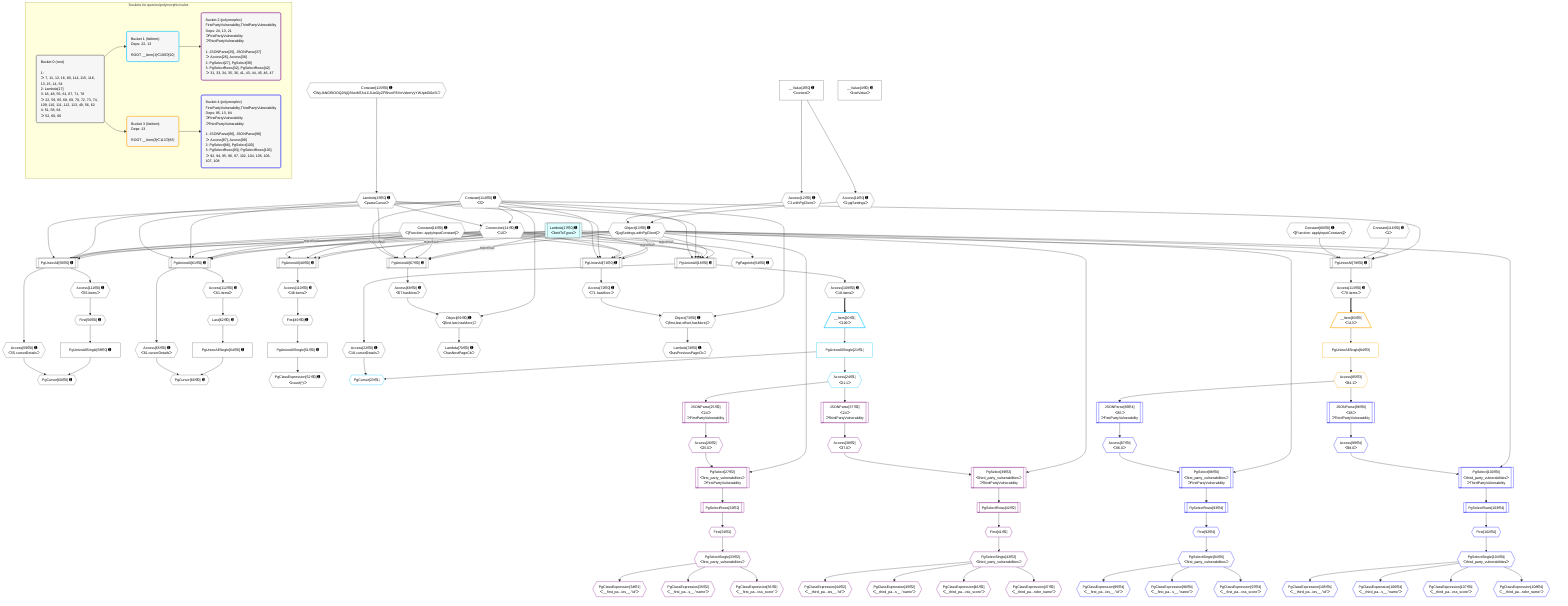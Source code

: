 %%{init: {'themeVariables': { 'fontSize': '12px'}}}%%
graph TD
    classDef path fill:#eee,stroke:#000,color:#000
    classDef plan fill:#fff,stroke-width:1px,color:#000
    classDef itemplan fill:#fff,stroke-width:2px,color:#000
    classDef unbatchedplan fill:#dff,stroke-width:1px,color:#000
    classDef sideeffectplan fill:#fcc,stroke-width:2px,color:#000
    classDef bucket fill:#f6f6f6,color:#000,stroke-width:2px,text-align:left


    %% plan dependencies
    PgUnionAll18[["PgUnionAll[18∈0] ➊"]]:::plan
    Object13{{"Object[13∈0] ➊<br />ᐸ{pgSettings,withPgClient}ᐳ"}}:::plan
    Constant16{{"Constant[16∈0] ➊<br />ᐸ[Function: applyInputConstant]ᐳ"}}:::plan
    Lambda17[["Lambda[17∈0] ➊<br />ᐸlimitToTypesᐳ"]]:::unbatchedplan
    Connection14{{"Connection[14∈0] ➊<br />ᐸ10ᐳ"}}:::plan
    Lambda15{{"Lambda[15∈0] ➊<br />ᐸparseCursorᐳ"}}:::plan
    Constant114{{"Constant[114∈0] ➊<br />ᐸ3ᐳ"}}:::plan
    Lambda17 -->|rejectNull| PgUnionAll18
    Object13 & Constant16 & Connection14 & Lambda15 & Constant114 --> PgUnionAll18
    PgUnionAll55[["PgUnionAll[55∈0] ➊"]]:::plan
    Lambda17 -->|rejectNull| PgUnionAll55
    Object13 & Constant16 & Connection14 & Lambda15 & Constant114 --> PgUnionAll55
    PgUnionAll61[["PgUnionAll[61∈0] ➊"]]:::plan
    Lambda17 -->|rejectNull| PgUnionAll61
    Object13 & Constant16 & Connection14 & Lambda15 & Constant114 --> PgUnionAll61
    PgUnionAll67[["PgUnionAll[67∈0] ➊"]]:::plan
    Lambda17 -->|rejectNull| PgUnionAll67
    Object13 & Constant16 & Connection14 & Lambda15 & Constant114 --> PgUnionAll67
    PgUnionAll71[["PgUnionAll[71∈0] ➊"]]:::plan
    Lambda17 -->|rejectNull| PgUnionAll71
    Object13 & Constant16 & Connection14 & Lambda15 & Constant114 --> PgUnionAll71
    PgUnionAll78[["PgUnionAll[78∈0] ➊"]]:::plan
    Constant116{{"Constant[116∈0] ➊<br />ᐸ1ᐳ"}}:::plan
    Constant80{{"Constant[80∈0] ➊<br />ᐸ[Function: applyInputConstant]ᐳ"}}:::plan
    Object13 & Constant114 & Constant116 & Constant80 & Lambda17 --> PgUnionAll78
    Constant114 & Lambda15 --> Connection14
    PgUnionAll48[["PgUnionAll[48∈0] ➊"]]:::plan
    Lambda17 -->|rejectNull| PgUnionAll48
    Object13 & Constant16 & Connection14 --> PgUnionAll48
    Object73{{"Object[73∈0] ➊<br />ᐸ{first,last,offset,hasMore}ᐳ"}}:::plan
    Access72{{"Access[72∈0] ➊<br />ᐸ71.hasMoreᐳ"}}:::plan
    Constant114 & Access72 --> Object73
    Object69{{"Object[69∈0] ➊<br />ᐸ{first,last,hasMore}ᐳ"}}:::plan
    Access68{{"Access[68∈0] ➊<br />ᐸ67.hasMoreᐳ"}}:::plan
    Constant114 & Access68 --> Object69
    Access11{{"Access[11∈0] ➊<br />ᐸ2.pgSettingsᐳ"}}:::plan
    Access12{{"Access[12∈0] ➊<br />ᐸ2.withPgClientᐳ"}}:::plan
    Access11 & Access12 --> Object13
    PgCursor60{{"PgCursor[60∈0] ➊"}}:::plan
    PgUnionAllSingle58["PgUnionAllSingle[58∈0] ➊"]:::plan
    Access59{{"Access[59∈0] ➊<br />ᐸ55.cursorDetailsᐳ"}}:::plan
    PgUnionAllSingle58 & Access59 --> PgCursor60
    PgCursor66{{"PgCursor[66∈0] ➊"}}:::plan
    PgUnionAllSingle64["PgUnionAllSingle[64∈0] ➊"]:::plan
    Access65{{"Access[65∈0] ➊<br />ᐸ61.cursorDetailsᐳ"}}:::plan
    PgUnionAllSingle64 & Access65 --> PgCursor66
    __Value2["__Value[2∈0] ➊<br />ᐸcontextᐳ"]:::plan
    __Value2 --> Access11
    __Value2 --> Access12
    Constant115{{"Constant[115∈0] ➊<br />ᐸ'WyJkNGRlODQ2NjQ3IiwiMTAiLCJUaGlyZFBhcnR5VnVsbmVyYWJpbGl0eSIᐳ"}}:::plan
    Constant115 --> Lambda15
    Access22{{"Access[22∈0] ➊<br />ᐸ18.cursorDetailsᐳ"}}:::plan
    PgUnionAll18 --> Access22
    First49{{"First[49∈0] ➊"}}:::plan
    Access110{{"Access[110∈0] ➊<br />ᐸ48.itemsᐳ"}}:::plan
    Access110 --> First49
    PgUnionAllSingle51["PgUnionAllSingle[51∈0] ➊"]:::plan
    First49 --> PgUnionAllSingle51
    PgClassExpression52{{"PgClassExpression[52∈0] ➊<br />ᐸcount(*)ᐳ"}}:::plan
    PgUnionAllSingle51 --> PgClassExpression52
    PgPageInfo54{{"PgPageInfo[54∈0] ➊"}}:::plan
    Connection14 --> PgPageInfo54
    First56{{"First[56∈0] ➊"}}:::plan
    Access111{{"Access[111∈0] ➊<br />ᐸ55.itemsᐳ"}}:::plan
    Access111 --> First56
    First56 --> PgUnionAllSingle58
    PgUnionAll55 --> Access59
    Last62{{"Last[62∈0] ➊"}}:::plan
    Access112{{"Access[112∈0] ➊<br />ᐸ61.itemsᐳ"}}:::plan
    Access112 --> Last62
    Last62 --> PgUnionAllSingle64
    PgUnionAll61 --> Access65
    PgUnionAll67 --> Access68
    Lambda70{{"Lambda[70∈0] ➊<br />ᐸhasNextPageCbᐳ"}}:::plan
    Object69 --> Lambda70
    PgUnionAll71 --> Access72
    Lambda74{{"Lambda[74∈0] ➊<br />ᐸhasPreviousPageCbᐳ"}}:::plan
    Object73 --> Lambda74
    Access109{{"Access[109∈0] ➊<br />ᐸ18.itemsᐳ"}}:::plan
    PgUnionAll18 --> Access109
    PgUnionAll48 --> Access110
    PgUnionAll55 --> Access111
    PgUnionAll61 --> Access112
    Access113{{"Access[113∈0] ➊<br />ᐸ78.itemsᐳ"}}:::plan
    PgUnionAll78 --> Access113
    __Value4["__Value[4∈0] ➊<br />ᐸrootValueᐳ"]:::plan
    PgCursor23{{"PgCursor[23∈1]"}}:::plan
    PgUnionAllSingle21["PgUnionAllSingle[21∈1]"]:::plan
    PgUnionAllSingle21 & Access22 --> PgCursor23
    __Item20[/"__Item[20∈1]<br />ᐸ109ᐳ"\]:::itemplan
    Access109 ==> __Item20
    __Item20 --> PgUnionAllSingle21
    Access24{{"Access[24∈1]<br />ᐸ21.1ᐳ"}}:::plan
    PgUnionAllSingle21 --> Access24
    PgSelect27[["PgSelect[27∈2]<br />ᐸfirst_party_vulnerabilitiesᐳ<br />ᐳFirstPartyVulnerability"]]:::plan
    Access26{{"Access[26∈2]<br />ᐸ25.0ᐳ"}}:::plan
    Object13 & Access26 --> PgSelect27
    PgSelect39[["PgSelect[39∈2]<br />ᐸthird_party_vulnerabilitiesᐳ<br />ᐳThirdPartyVulnerability"]]:::plan
    Access38{{"Access[38∈2]<br />ᐸ37.0ᐳ"}}:::plan
    Object13 & Access38 --> PgSelect39
    JSONParse25[["JSONParse[25∈2]<br />ᐸ24ᐳ<br />ᐳFirstPartyVulnerability"]]:::plan
    Access24 --> JSONParse25
    JSONParse25 --> Access26
    First31{{"First[31∈2]"}}:::plan
    PgSelectRows32[["PgSelectRows[32∈2]"]]:::plan
    PgSelectRows32 --> First31
    PgSelect27 --> PgSelectRows32
    PgSelectSingle33{{"PgSelectSingle[33∈2]<br />ᐸfirst_party_vulnerabilitiesᐳ"}}:::plan
    First31 --> PgSelectSingle33
    PgClassExpression34{{"PgClassExpression[34∈2]<br />ᐸ__first_pa...ies__.”id”ᐳ"}}:::plan
    PgSelectSingle33 --> PgClassExpression34
    PgClassExpression35{{"PgClassExpression[35∈2]<br />ᐸ__first_pa...s__.”name”ᐳ"}}:::plan
    PgSelectSingle33 --> PgClassExpression35
    PgClassExpression36{{"PgClassExpression[36∈2]<br />ᐸ__first_pa...vss_score”ᐳ"}}:::plan
    PgSelectSingle33 --> PgClassExpression36
    JSONParse37[["JSONParse[37∈2]<br />ᐸ24ᐳ<br />ᐳThirdPartyVulnerability"]]:::plan
    Access24 --> JSONParse37
    JSONParse37 --> Access38
    First41{{"First[41∈2]"}}:::plan
    PgSelectRows42[["PgSelectRows[42∈2]"]]:::plan
    PgSelectRows42 --> First41
    PgSelect39 --> PgSelectRows42
    PgSelectSingle43{{"PgSelectSingle[43∈2]<br />ᐸthird_party_vulnerabilitiesᐳ"}}:::plan
    First41 --> PgSelectSingle43
    PgClassExpression44{{"PgClassExpression[44∈2]<br />ᐸ__third_pa...ies__.”id”ᐳ"}}:::plan
    PgSelectSingle43 --> PgClassExpression44
    PgClassExpression45{{"PgClassExpression[45∈2]<br />ᐸ__third_pa...s__.”name”ᐳ"}}:::plan
    PgSelectSingle43 --> PgClassExpression45
    PgClassExpression46{{"PgClassExpression[46∈2]<br />ᐸ__third_pa...vss_score”ᐳ"}}:::plan
    PgSelectSingle43 --> PgClassExpression46
    PgClassExpression47{{"PgClassExpression[47∈2]<br />ᐸ__third_pa...ndor_name”ᐳ"}}:::plan
    PgSelectSingle43 --> PgClassExpression47
    __Item83[/"__Item[83∈3]<br />ᐸ113ᐳ"\]:::itemplan
    Access113 ==> __Item83
    PgUnionAllSingle84["PgUnionAllSingle[84∈3]"]:::plan
    __Item83 --> PgUnionAllSingle84
    Access85{{"Access[85∈3]<br />ᐸ84.1ᐳ"}}:::plan
    PgUnionAllSingle84 --> Access85
    PgSelect88[["PgSelect[88∈4]<br />ᐸfirst_party_vulnerabilitiesᐳ<br />ᐳFirstPartyVulnerability"]]:::plan
    Access87{{"Access[87∈4]<br />ᐸ86.0ᐳ"}}:::plan
    Object13 & Access87 --> PgSelect88
    PgSelect100[["PgSelect[100∈4]<br />ᐸthird_party_vulnerabilitiesᐳ<br />ᐳThirdPartyVulnerability"]]:::plan
    Access99{{"Access[99∈4]<br />ᐸ98.0ᐳ"}}:::plan
    Object13 & Access99 --> PgSelect100
    JSONParse86[["JSONParse[86∈4]<br />ᐸ85ᐳ<br />ᐳFirstPartyVulnerability"]]:::plan
    Access85 --> JSONParse86
    JSONParse86 --> Access87
    First92{{"First[92∈4]"}}:::plan
    PgSelectRows93[["PgSelectRows[93∈4]"]]:::plan
    PgSelectRows93 --> First92
    PgSelect88 --> PgSelectRows93
    PgSelectSingle94{{"PgSelectSingle[94∈4]<br />ᐸfirst_party_vulnerabilitiesᐳ"}}:::plan
    First92 --> PgSelectSingle94
    PgClassExpression95{{"PgClassExpression[95∈4]<br />ᐸ__first_pa...ies__.”id”ᐳ"}}:::plan
    PgSelectSingle94 --> PgClassExpression95
    PgClassExpression96{{"PgClassExpression[96∈4]<br />ᐸ__first_pa...s__.”name”ᐳ"}}:::plan
    PgSelectSingle94 --> PgClassExpression96
    PgClassExpression97{{"PgClassExpression[97∈4]<br />ᐸ__first_pa...vss_score”ᐳ"}}:::plan
    PgSelectSingle94 --> PgClassExpression97
    JSONParse98[["JSONParse[98∈4]<br />ᐸ85ᐳ<br />ᐳThirdPartyVulnerability"]]:::plan
    Access85 --> JSONParse98
    JSONParse98 --> Access99
    First102{{"First[102∈4]"}}:::plan
    PgSelectRows103[["PgSelectRows[103∈4]"]]:::plan
    PgSelectRows103 --> First102
    PgSelect100 --> PgSelectRows103
    PgSelectSingle104{{"PgSelectSingle[104∈4]<br />ᐸthird_party_vulnerabilitiesᐳ"}}:::plan
    First102 --> PgSelectSingle104
    PgClassExpression105{{"PgClassExpression[105∈4]<br />ᐸ__third_pa...ies__.”id”ᐳ"}}:::plan
    PgSelectSingle104 --> PgClassExpression105
    PgClassExpression106{{"PgClassExpression[106∈4]<br />ᐸ__third_pa...s__.”name”ᐳ"}}:::plan
    PgSelectSingle104 --> PgClassExpression106
    PgClassExpression107{{"PgClassExpression[107∈4]<br />ᐸ__third_pa...vss_score”ᐳ"}}:::plan
    PgSelectSingle104 --> PgClassExpression107
    PgClassExpression108{{"PgClassExpression[108∈4]<br />ᐸ__third_pa...ndor_name”ᐳ"}}:::plan
    PgSelectSingle104 --> PgClassExpression108

    %% define steps

    subgraph "Buckets for queries/polymorphic/vulns"
    Bucket0("Bucket 0 (root)<br /><br />1: <br />ᐳ: 7, 11, 12, 16, 80, 114, 115, 116, 13, 15, 14, 54<br />2: Lambda[17]<br />3: 18, 48, 55, 61, 67, 71, 78<br />ᐳ: 22, 59, 65, 68, 69, 70, 72, 73, 74, 109, 110, 111, 112, 113, 49, 56, 62<br />4: 51, 58, 64<br />ᐳ: 52, 60, 66"):::bucket
    classDef bucket0 stroke:#696969
    class Bucket0,__Value2,__Value4,Access11,Access12,Object13,Connection14,Lambda15,Constant16,Lambda17,PgUnionAll18,Access22,PgUnionAll48,First49,PgUnionAllSingle51,PgClassExpression52,PgPageInfo54,PgUnionAll55,First56,PgUnionAllSingle58,Access59,PgCursor60,PgUnionAll61,Last62,PgUnionAllSingle64,Access65,PgCursor66,PgUnionAll67,Access68,Object69,Lambda70,PgUnionAll71,Access72,Object73,Lambda74,PgUnionAll78,Constant80,Access109,Access110,Access111,Access112,Access113,Constant114,Constant115,Constant116 bucket0
    Bucket1("Bucket 1 (listItem)<br />Deps: 22, 13<br /><br />ROOT __Item{1}ᐸ109ᐳ[20]"):::bucket
    classDef bucket1 stroke:#00bfff
    class Bucket1,__Item20,PgUnionAllSingle21,PgCursor23,Access24 bucket1
    Bucket2("Bucket 2 (polymorphic)<br />FirstPartyVulnerability,ThirdPartyVulnerability<br />Deps: 24, 13, 21<br />ᐳFirstPartyVulnerability<br />ᐳThirdPartyVulnerability<br /><br />1: JSONParse[25], JSONParse[37]<br />ᐳ: Access[26], Access[38]<br />2: PgSelect[27], PgSelect[39]<br />3: PgSelectRows[32], PgSelectRows[42]<br />ᐳ: 31, 33, 34, 35, 36, 41, 43, 44, 45, 46, 47"):::bucket
    classDef bucket2 stroke:#7f007f
    class Bucket2,JSONParse25,Access26,PgSelect27,First31,PgSelectRows32,PgSelectSingle33,PgClassExpression34,PgClassExpression35,PgClassExpression36,JSONParse37,Access38,PgSelect39,First41,PgSelectRows42,PgSelectSingle43,PgClassExpression44,PgClassExpression45,PgClassExpression46,PgClassExpression47 bucket2
    Bucket3("Bucket 3 (listItem)<br />Deps: 13<br /><br />ROOT __Item{3}ᐸ113ᐳ[83]"):::bucket
    classDef bucket3 stroke:#ffa500
    class Bucket3,__Item83,PgUnionAllSingle84,Access85 bucket3
    Bucket4("Bucket 4 (polymorphic)<br />FirstPartyVulnerability,ThirdPartyVulnerability<br />Deps: 85, 13, 84<br />ᐳFirstPartyVulnerability<br />ᐳThirdPartyVulnerability<br /><br />1: JSONParse[86], JSONParse[98]<br />ᐳ: Access[87], Access[99]<br />2: PgSelect[88], PgSelect[100]<br />3: PgSelectRows[93], PgSelectRows[103]<br />ᐳ: 92, 94, 95, 96, 97, 102, 104, 105, 106, 107, 108"):::bucket
    classDef bucket4 stroke:#0000ff
    class Bucket4,JSONParse86,Access87,PgSelect88,First92,PgSelectRows93,PgSelectSingle94,PgClassExpression95,PgClassExpression96,PgClassExpression97,JSONParse98,Access99,PgSelect100,First102,PgSelectRows103,PgSelectSingle104,PgClassExpression105,PgClassExpression106,PgClassExpression107,PgClassExpression108 bucket4
    Bucket0 --> Bucket1 & Bucket3
    Bucket1 --> Bucket2
    Bucket3 --> Bucket4
    end
